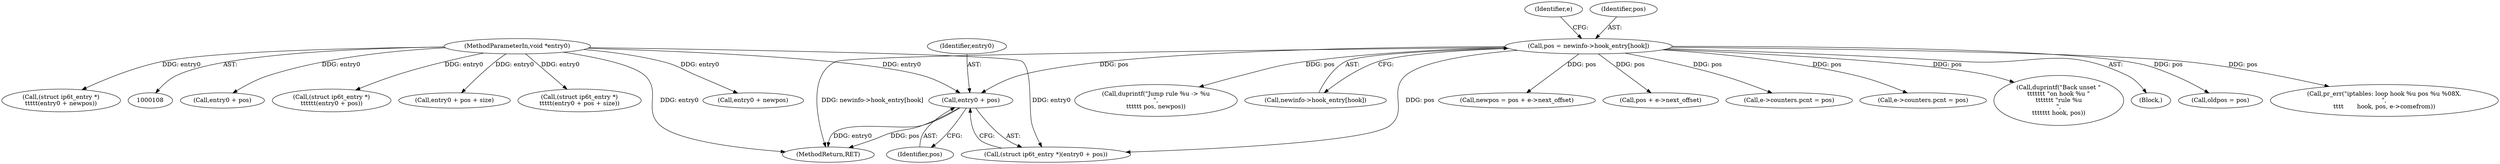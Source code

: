 digraph "0_linux_54d83fc74aa9ec72794373cb47432c5f7fb1a309_11@pointer" {
"1000137" [label="(Call,entry0 + pos)"];
"1000111" [label="(MethodParameterIn,void *entry0)"];
"1000125" [label="(Call,pos = newinfo->hook_entry[hook])"];
"1000123" [label="(Block,)"];
"1000284" [label="(Call,oldpos = pos)"];
"1000310" [label="(Call,entry0 + pos)"];
"1000183" [label="(Call,pr_err(\"iptables: loop hook %u pos %u %08X.\n\",\n\t\t\t\t       hook, pos, e->comefrom))"];
"1000137" [label="(Call,entry0 + pos)"];
"1000111" [label="(MethodParameterIn,void *entry0)"];
"1000308" [label="(Call,(struct ip6t_entry *)\n\t\t\t\t\t\t(entry0 + pos))"];
"1000125" [label="(Call,pos = newinfo->hook_entry[hook])"];
"1000386" [label="(Call,duprintf(\"Jump rule %u -> %u\n\",\n\t\t\t\t\t\t pos, newpos))"];
"1000127" [label="(Call,newinfo->hook_entry[hook])"];
"1000134" [label="(Identifier,e)"];
"1000329" [label="(Call,entry0 + pos + size)"];
"1000126" [label="(Identifier,pos)"];
"1000327" [label="(Call,(struct ip6t_entry *)\n\t\t\t\t\t(entry0 + pos + size))"];
"1000135" [label="(Call,(struct ip6t_entry *)(entry0 + pos))"];
"1000392" [label="(Call,newpos = pos + e->next_offset)"];
"1000394" [label="(Call,pos + e->next_offset)"];
"1000403" [label="(Call,entry0 + newpos)"];
"1000139" [label="(Identifier,pos)"];
"1000422" [label="(MethodReturn,RET)"];
"1000406" [label="(Call,e->counters.pcnt = pos)"];
"1000148" [label="(Call,e->counters.pcnt = pos)"];
"1000280" [label="(Call,duprintf(\"Back unset \"\n\t\t\t\t\t\t\t \"on hook %u \"\n\t\t\t\t\t\t\t \"rule %u\n\",\n\t\t\t\t\t\t\t hook, pos))"];
"1000138" [label="(Identifier,entry0)"];
"1000401" [label="(Call,(struct ip6t_entry *)\n\t\t\t\t\t(entry0 + newpos))"];
"1000137" -> "1000135"  [label="AST: "];
"1000137" -> "1000139"  [label="CFG: "];
"1000138" -> "1000137"  [label="AST: "];
"1000139" -> "1000137"  [label="AST: "];
"1000135" -> "1000137"  [label="CFG: "];
"1000137" -> "1000422"  [label="DDG: pos"];
"1000137" -> "1000422"  [label="DDG: entry0"];
"1000111" -> "1000137"  [label="DDG: entry0"];
"1000125" -> "1000137"  [label="DDG: pos"];
"1000111" -> "1000108"  [label="AST: "];
"1000111" -> "1000422"  [label="DDG: entry0"];
"1000111" -> "1000135"  [label="DDG: entry0"];
"1000111" -> "1000308"  [label="DDG: entry0"];
"1000111" -> "1000310"  [label="DDG: entry0"];
"1000111" -> "1000327"  [label="DDG: entry0"];
"1000111" -> "1000329"  [label="DDG: entry0"];
"1000111" -> "1000401"  [label="DDG: entry0"];
"1000111" -> "1000403"  [label="DDG: entry0"];
"1000125" -> "1000123"  [label="AST: "];
"1000125" -> "1000127"  [label="CFG: "];
"1000126" -> "1000125"  [label="AST: "];
"1000127" -> "1000125"  [label="AST: "];
"1000134" -> "1000125"  [label="CFG: "];
"1000125" -> "1000422"  [label="DDG: newinfo->hook_entry[hook]"];
"1000125" -> "1000135"  [label="DDG: pos"];
"1000125" -> "1000148"  [label="DDG: pos"];
"1000125" -> "1000183"  [label="DDG: pos"];
"1000125" -> "1000280"  [label="DDG: pos"];
"1000125" -> "1000284"  [label="DDG: pos"];
"1000125" -> "1000386"  [label="DDG: pos"];
"1000125" -> "1000392"  [label="DDG: pos"];
"1000125" -> "1000394"  [label="DDG: pos"];
"1000125" -> "1000406"  [label="DDG: pos"];
}

